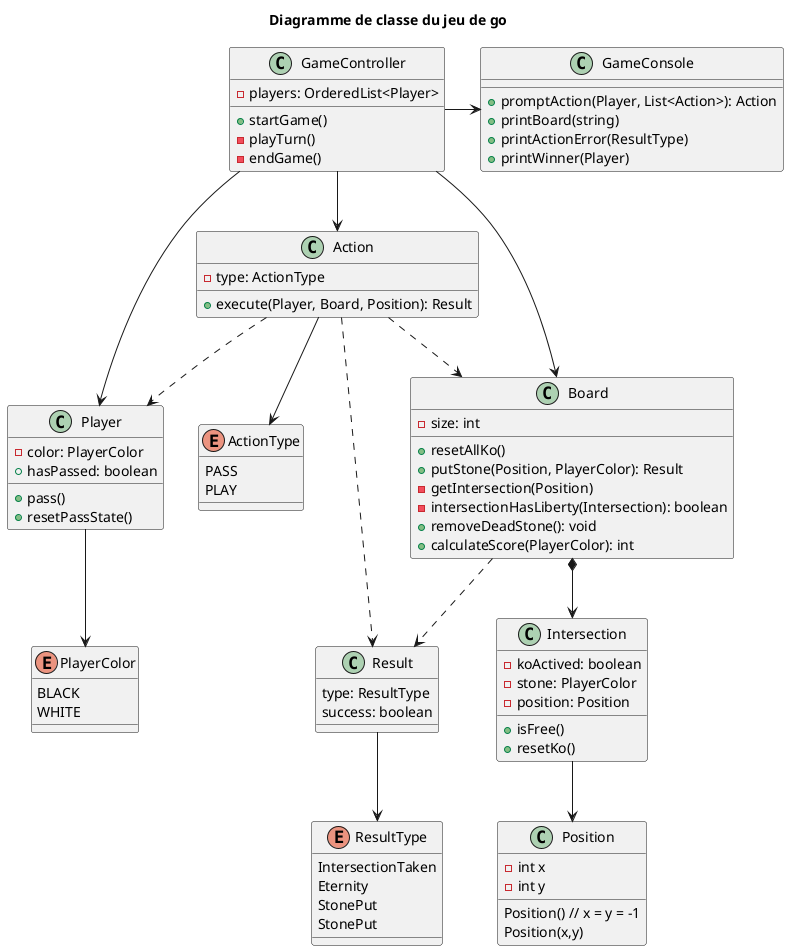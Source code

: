 @startuml

title Diagramme de classe du jeu de go

class GameController {
    - players: OrderedList<Player>
    + startGame()
    - playTurn()
    - endGame()
}

class GameConsole {
    + promptAction(Player, List<Action>): Action
    + printBoard(string)
    + printActionError(ResultType)
    + printWinner(Player)
}

class Action {
    - type: ActionType
    + execute(Player, Board, Position): Result
}

enum ActionType {
    PASS
    PLAY
}

class Result {
   type: ResultType
   success: boolean
}

enum ResultType {
    IntersectionTaken
    Eternity
    StonePut
    StonePut
}

class Player{
    - color: PlayerColor
    + hasPassed: boolean
    + pass()
    + resetPassState()
}

enum PlayerColor{
    BLACK
    WHITE
}

class Board {
    - size: int
    + resetAllKo()
    + putStone(Position, PlayerColor): Result
    - getIntersection(Position)
    - intersectionHasLiberty(Intersection): boolean
    + removeDeadStone(): void
    + calculateScore(PlayerColor): int
}

class Intersection {
    - koActived: boolean
    - stone: PlayerColor
    - position: Position
    + isFree()
    + resetKo()
}

class Position {
    Position() // x = y = -1
    Position(x,y)
    - int x
    - int y
}

Action --> ActionType
Action -.> Player
Action -.> Board
Action -.> Result

Result --> ResultType

Intersection --> Position

Board *--> Intersection
Board -.> Result

GameController --> Action
GameController --> Board
GameController --> Player
GameController -> GameConsole

Player --> PlayerColor

@enduml